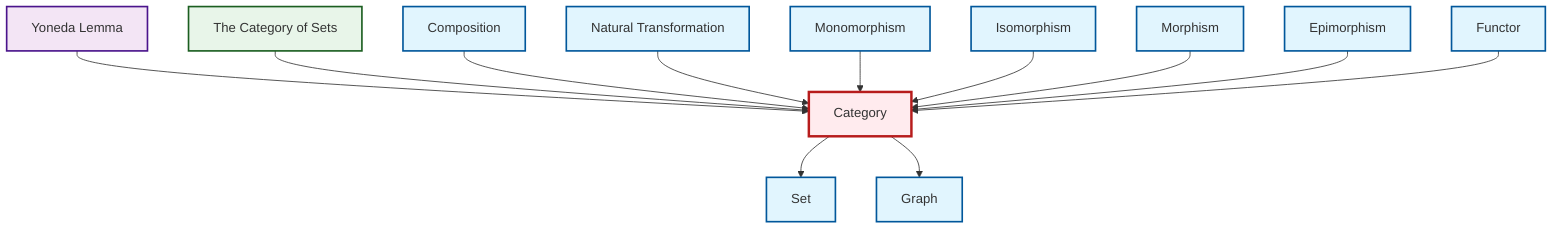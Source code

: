 graph TD
    classDef definition fill:#e1f5fe,stroke:#01579b,stroke-width:2px
    classDef theorem fill:#f3e5f5,stroke:#4a148c,stroke-width:2px
    classDef axiom fill:#fff3e0,stroke:#e65100,stroke-width:2px
    classDef example fill:#e8f5e9,stroke:#1b5e20,stroke-width:2px
    classDef current fill:#ffebee,stroke:#b71c1c,stroke-width:3px
    def-graph["Graph"]:::definition
    def-functor["Functor"]:::definition
    def-morphism["Morphism"]:::definition
    thm-yoneda["Yoneda Lemma"]:::theorem
    def-monomorphism["Monomorphism"]:::definition
    def-isomorphism["Isomorphism"]:::definition
    ex-set-category["The Category of Sets"]:::example
    def-category["Category"]:::definition
    def-set["Set"]:::definition
    def-epimorphism["Epimorphism"]:::definition
    def-natural-transformation["Natural Transformation"]:::definition
    def-composition["Composition"]:::definition
    thm-yoneda --> def-category
    ex-set-category --> def-category
    def-composition --> def-category
    def-natural-transformation --> def-category
    def-monomorphism --> def-category
    def-isomorphism --> def-category
    def-morphism --> def-category
    def-category --> def-set
    def-category --> def-graph
    def-epimorphism --> def-category
    def-functor --> def-category
    class def-category current